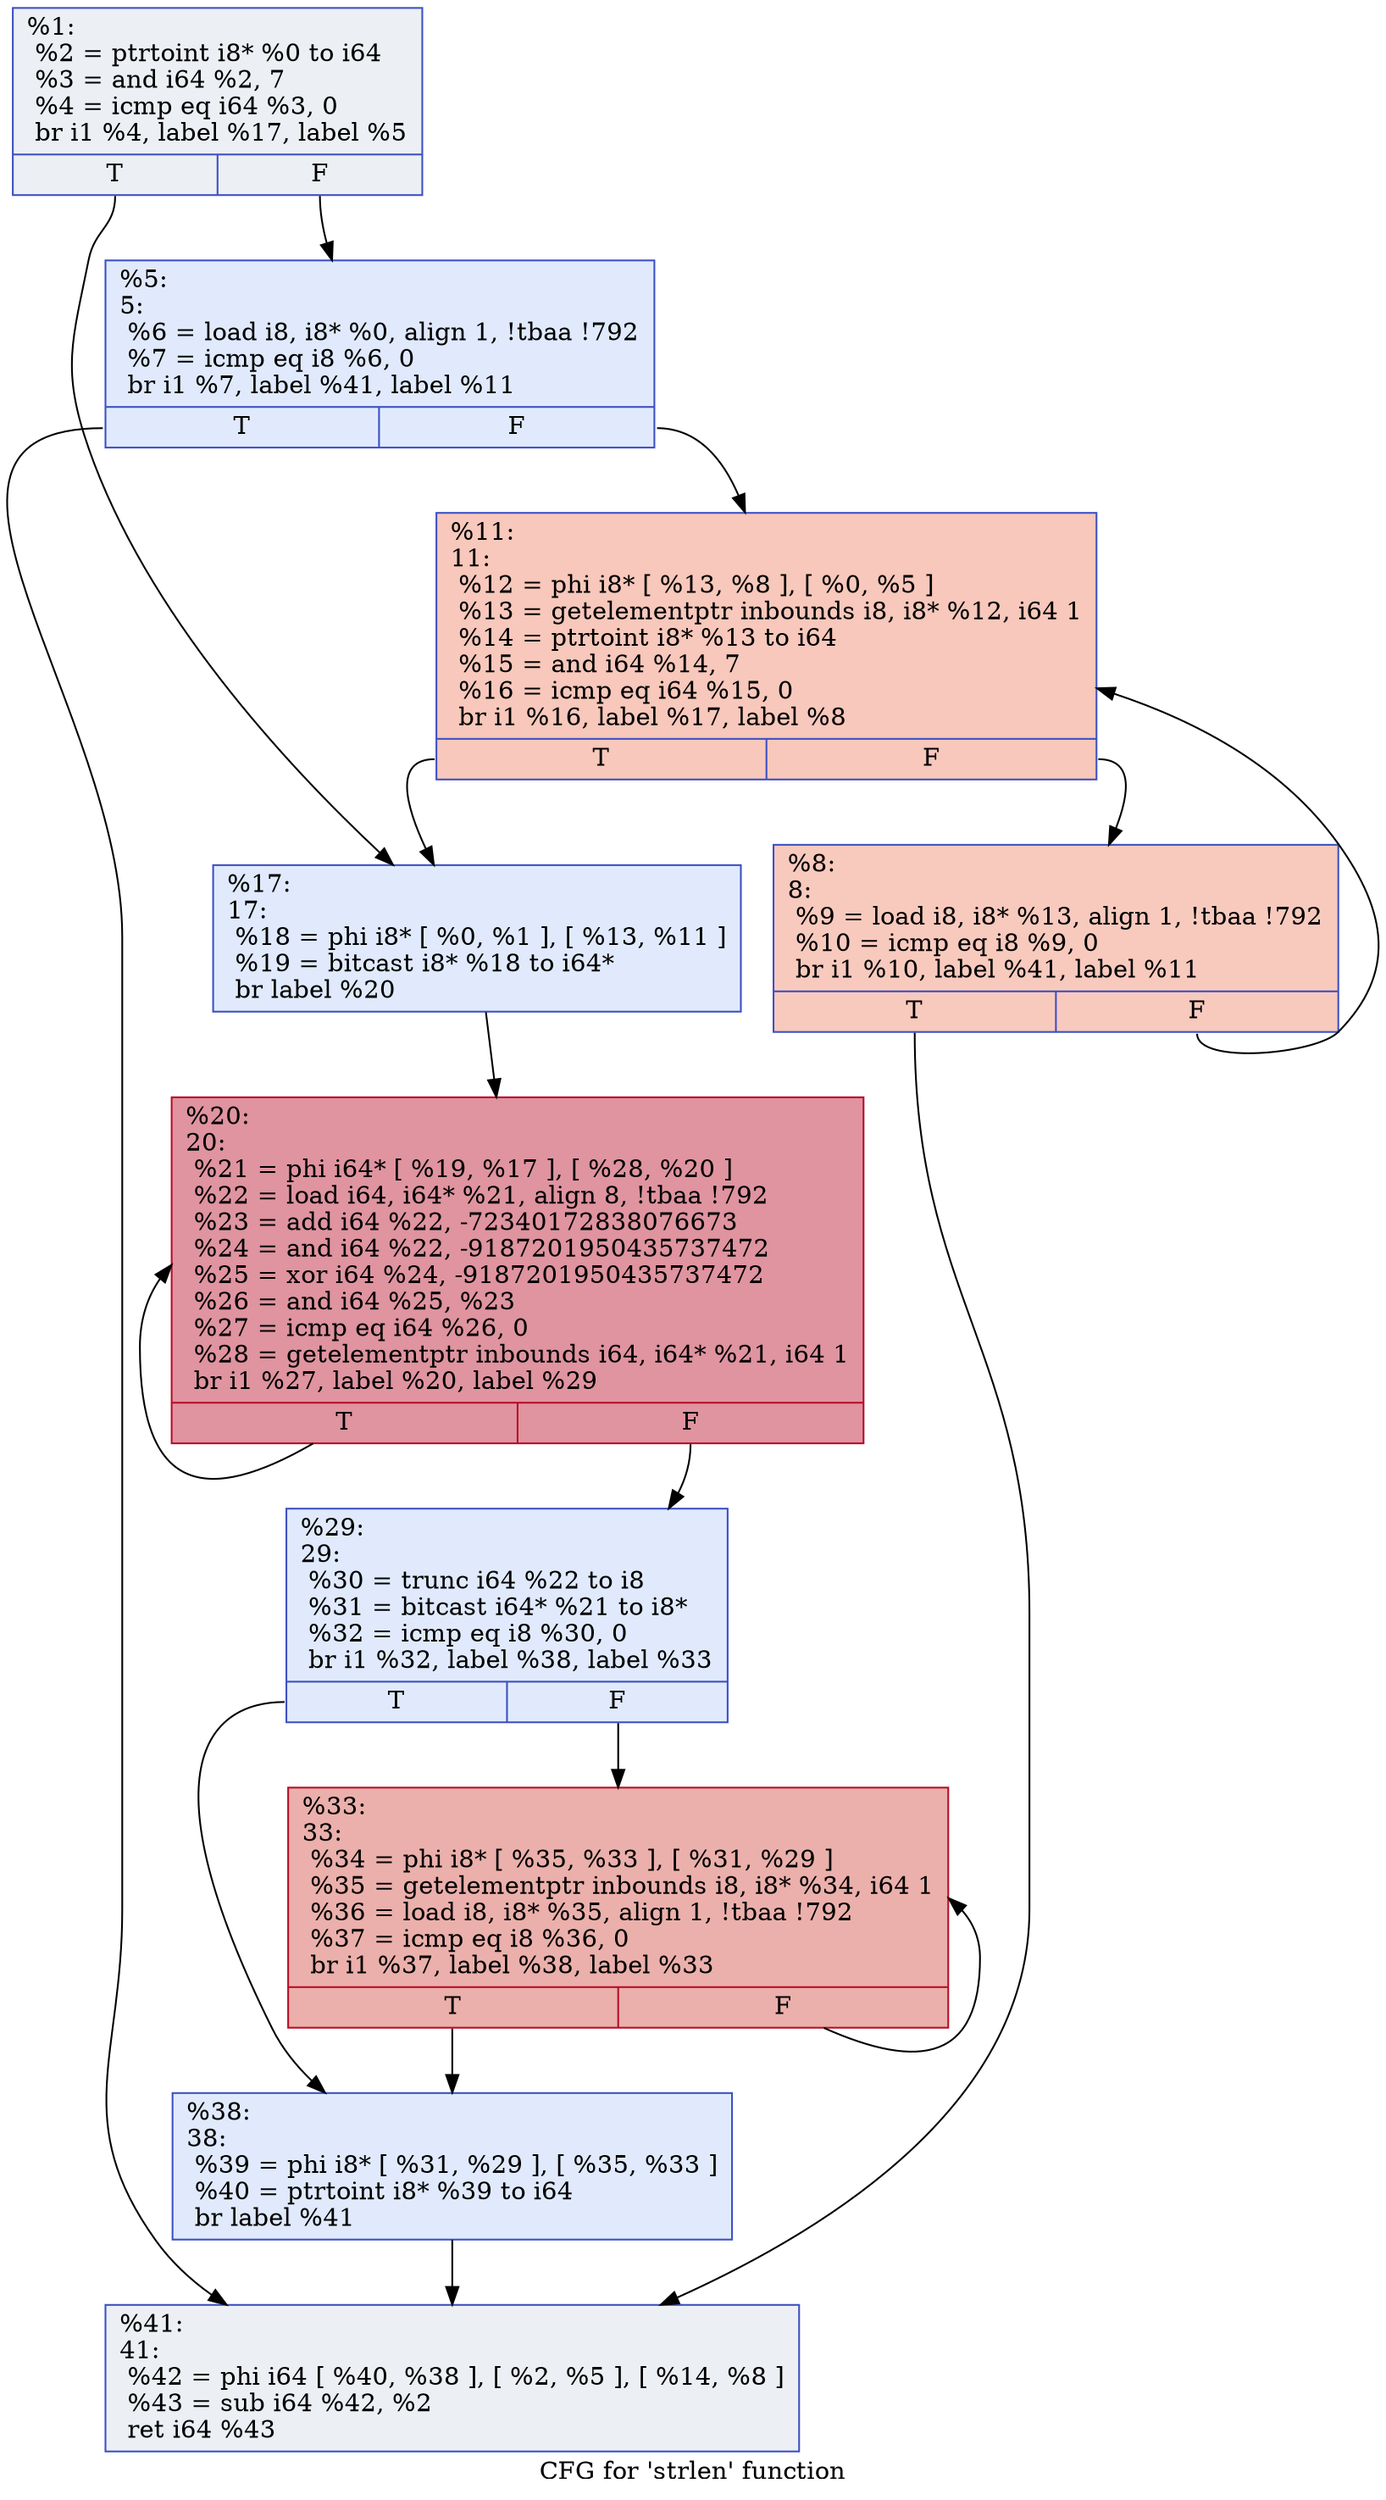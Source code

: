 digraph "CFG for 'strlen' function" {
	label="CFG for 'strlen' function";

	Node0x2511260 [shape=record,color="#3d50c3ff", style=filled, fillcolor="#d4dbe670",label="{%1:\l  %2 = ptrtoint i8* %0 to i64\l  %3 = and i64 %2, 7\l  %4 = icmp eq i64 %3, 0\l  br i1 %4, label %17, label %5\l|{<s0>T|<s1>F}}"];
	Node0x2511260:s0 -> Node0x2511400;
	Node0x2511260:s1 -> Node0x2511310;
	Node0x2511310 [shape=record,color="#3d50c3ff", style=filled, fillcolor="#b9d0f970",label="{%5:\l5:                                                \l  %6 = load i8, i8* %0, align 1, !tbaa !792\l  %7 = icmp eq i8 %6, 0\l  br i1 %7, label %41, label %11\l|{<s0>T|<s1>F}}"];
	Node0x2511310:s0 -> Node0x2511590;
	Node0x2511310:s1 -> Node0x25113b0;
	Node0x2511360 [shape=record,color="#3d50c3ff", style=filled, fillcolor="#ef886b70",label="{%8:\l8:                                                \l  %9 = load i8, i8* %13, align 1, !tbaa !792\l  %10 = icmp eq i8 %9, 0\l  br i1 %10, label %41, label %11\l|{<s0>T|<s1>F}}"];
	Node0x2511360:s0 -> Node0x2511590;
	Node0x2511360:s1 -> Node0x25113b0;
	Node0x25113b0 [shape=record,color="#3d50c3ff", style=filled, fillcolor="#ed836670",label="{%11:\l11:                                               \l  %12 = phi i8* [ %13, %8 ], [ %0, %5 ]\l  %13 = getelementptr inbounds i8, i8* %12, i64 1\l  %14 = ptrtoint i8* %13 to i64\l  %15 = and i64 %14, 7\l  %16 = icmp eq i64 %15, 0\l  br i1 %16, label %17, label %8\l|{<s0>T|<s1>F}}"];
	Node0x25113b0:s0 -> Node0x2511400;
	Node0x25113b0:s1 -> Node0x2511360;
	Node0x2511400 [shape=record,color="#3d50c3ff", style=filled, fillcolor="#b9d0f970",label="{%17:\l17:                                               \l  %18 = phi i8* [ %0, %1 ], [ %13, %11 ]\l  %19 = bitcast i8* %18 to i64*\l  br label %20\l}"];
	Node0x2511400 -> Node0x2511450;
	Node0x2511450 [shape=record,color="#b70d28ff", style=filled, fillcolor="#b70d2870",label="{%20:\l20:                                               \l  %21 = phi i64* [ %19, %17 ], [ %28, %20 ]\l  %22 = load i64, i64* %21, align 8, !tbaa !792\l  %23 = add i64 %22, -72340172838076673\l  %24 = and i64 %22, -9187201950435737472\l  %25 = xor i64 %24, -9187201950435737472\l  %26 = and i64 %25, %23\l  %27 = icmp eq i64 %26, 0\l  %28 = getelementptr inbounds i64, i64* %21, i64 1\l  br i1 %27, label %20, label %29\l|{<s0>T|<s1>F}}"];
	Node0x2511450:s0 -> Node0x2511450;
	Node0x2511450:s1 -> Node0x25114a0;
	Node0x25114a0 [shape=record,color="#3d50c3ff", style=filled, fillcolor="#b9d0f970",label="{%29:\l29:                                               \l  %30 = trunc i64 %22 to i8\l  %31 = bitcast i64* %21 to i8*\l  %32 = icmp eq i8 %30, 0\l  br i1 %32, label %38, label %33\l|{<s0>T|<s1>F}}"];
	Node0x25114a0:s0 -> Node0x2511540;
	Node0x25114a0:s1 -> Node0x25114f0;
	Node0x25114f0 [shape=record,color="#b70d28ff", style=filled, fillcolor="#d24b4070",label="{%33:\l33:                                               \l  %34 = phi i8* [ %35, %33 ], [ %31, %29 ]\l  %35 = getelementptr inbounds i8, i8* %34, i64 1\l  %36 = load i8, i8* %35, align 1, !tbaa !792\l  %37 = icmp eq i8 %36, 0\l  br i1 %37, label %38, label %33\l|{<s0>T|<s1>F}}"];
	Node0x25114f0:s0 -> Node0x2511540;
	Node0x25114f0:s1 -> Node0x25114f0;
	Node0x2511540 [shape=record,color="#3d50c3ff", style=filled, fillcolor="#b9d0f970",label="{%38:\l38:                                               \l  %39 = phi i8* [ %31, %29 ], [ %35, %33 ]\l  %40 = ptrtoint i8* %39 to i64\l  br label %41\l}"];
	Node0x2511540 -> Node0x2511590;
	Node0x2511590 [shape=record,color="#3d50c3ff", style=filled, fillcolor="#d4dbe670",label="{%41:\l41:                                               \l  %42 = phi i64 [ %40, %38 ], [ %2, %5 ], [ %14, %8 ]\l  %43 = sub i64 %42, %2\l  ret i64 %43\l}"];
}

